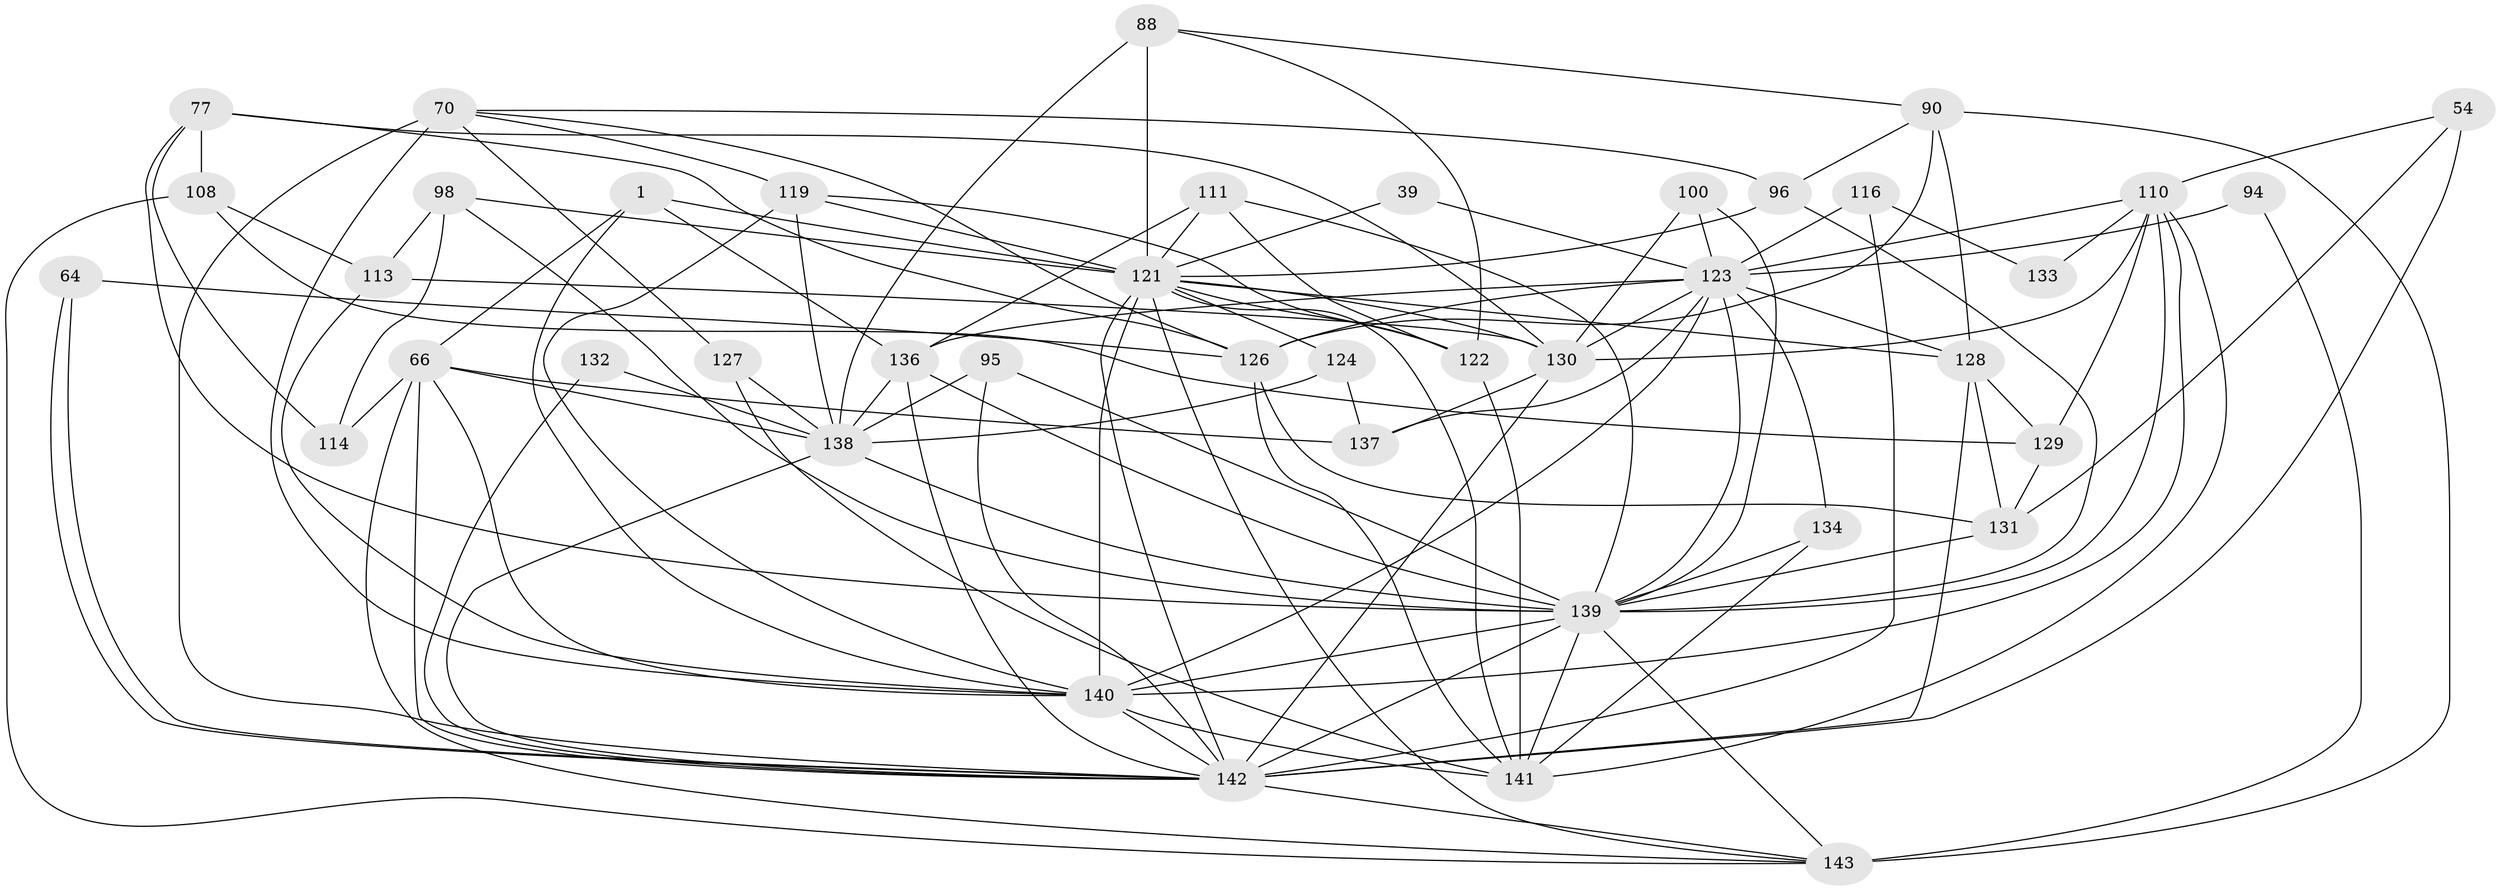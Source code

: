 // original degree distribution, {7: 0.027972027972027972, 3: 0.2727272727272727, 4: 0.23776223776223776, 5: 0.1958041958041958, 2: 0.13986013986013987, 6: 0.11888111888111888, 9: 0.006993006993006993}
// Generated by graph-tools (version 1.1) at 2025/55/03/04/25 21:55:32]
// undirected, 42 vertices, 120 edges
graph export_dot {
graph [start="1"]
  node [color=gray90,style=filled];
  1;
  39;
  54;
  64;
  66 [super="+24+42"];
  70 [super="+18+22+52+58"];
  77 [super="+63"];
  88 [super="+7"];
  90 [super="+20"];
  94;
  95 [super="+25"];
  96 [super="+81"];
  98;
  100;
  108 [super="+60"];
  110 [super="+85+83"];
  111 [super="+84"];
  113 [super="+49"];
  114;
  116;
  119 [super="+80"];
  121 [super="+104+107"];
  122 [super="+36"];
  123 [super="+26+50+86"];
  124;
  126 [super="+41+106"];
  127 [super="+78"];
  128 [super="+21+74"];
  129;
  130 [super="+120+72"];
  131 [super="+15+87"];
  132;
  133;
  134;
  136 [super="+71"];
  137 [super="+29"];
  138 [super="+105+115+76"];
  139 [super="+92+135"];
  140 [super="+102+125+117"];
  141 [super="+31+38+23"];
  142 [super="+112+91"];
  143 [super="+59+97"];
  1 -- 66 [weight=3];
  1 -- 121 [weight=2];
  1 -- 136;
  1 -- 140;
  39 -- 123;
  39 -- 121;
  54 -- 131;
  54 -- 110;
  54 -- 142 [weight=3];
  64 -- 142;
  64 -- 142;
  64 -- 126;
  66 -- 114;
  66 -- 137 [weight=2];
  66 -- 140 [weight=3];
  66 -- 142;
  66 -- 138 [weight=2];
  66 -- 143;
  70 -- 142 [weight=3];
  70 -- 119 [weight=2];
  70 -- 140 [weight=3];
  70 -- 126 [weight=2];
  70 -- 127;
  70 -- 96;
  77 -- 130;
  77 -- 114;
  77 -- 108;
  77 -- 126;
  77 -- 139;
  88 -- 90;
  88 -- 122;
  88 -- 121 [weight=2];
  88 -- 138;
  90 -- 143;
  90 -- 126;
  90 -- 128;
  90 -- 96;
  94 -- 143;
  94 -- 123;
  95 -- 142;
  95 -- 138 [weight=2];
  95 -- 139;
  96 -- 139 [weight=2];
  96 -- 121;
  98 -- 113 [weight=2];
  98 -- 114;
  98 -- 121;
  98 -- 139;
  100 -- 139 [weight=2];
  100 -- 123 [weight=2];
  100 -- 130;
  108 -- 129 [weight=2];
  108 -- 113;
  108 -- 143;
  110 -- 130 [weight=3];
  110 -- 129 [weight=2];
  110 -- 133;
  110 -- 140;
  110 -- 141;
  110 -- 123;
  110 -- 139;
  111 -- 136;
  111 -- 122;
  111 -- 121 [weight=2];
  111 -- 139;
  113 -- 130;
  113 -- 140;
  116 -- 133;
  116 -- 142 [weight=2];
  116 -- 123;
  119 -- 122 [weight=2];
  119 -- 140;
  119 -- 121;
  119 -- 138;
  121 -- 130 [weight=3];
  121 -- 140 [weight=4];
  121 -- 128;
  121 -- 141;
  121 -- 142;
  121 -- 122;
  121 -- 124;
  121 -- 143 [weight=2];
  122 -- 141 [weight=3];
  123 -- 140 [weight=7];
  123 -- 136 [weight=6];
  123 -- 128 [weight=2];
  123 -- 134;
  123 -- 137;
  123 -- 126 [weight=2];
  123 -- 130;
  123 -- 139;
  124 -- 138;
  124 -- 137;
  126 -- 141;
  126 -- 131;
  127 -- 141 [weight=2];
  127 -- 138;
  128 -- 129;
  128 -- 142;
  128 -- 131 [weight=2];
  129 -- 131;
  130 -- 137;
  130 -- 142 [weight=2];
  131 -- 139 [weight=2];
  132 -- 142;
  132 -- 138;
  134 -- 141;
  134 -- 139;
  136 -- 142;
  136 -- 138 [weight=2];
  136 -- 139;
  138 -- 142;
  138 -- 139;
  139 -- 140 [weight=6];
  139 -- 143 [weight=3];
  139 -- 141 [weight=2];
  139 -- 142 [weight=2];
  140 -- 141;
  140 -- 142 [weight=2];
  142 -- 143;
}
